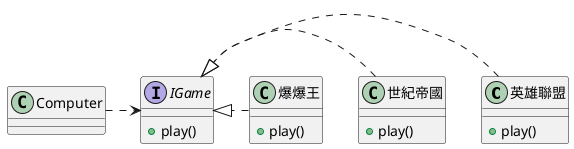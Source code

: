 @startuml


together {
 class 英雄聯盟
 class 世紀帝國
 class 爆爆王
}

class Computer

interface IGame{
+play()
}

class 英雄聯盟{
+play()
}
class 世紀帝國{
+play()
}
class 爆爆王{
+play()
}


Computer .> IGame

英雄聯盟 .|> IGame
世紀帝國 .|> IGame
爆爆王 .|> IGame




@enduml